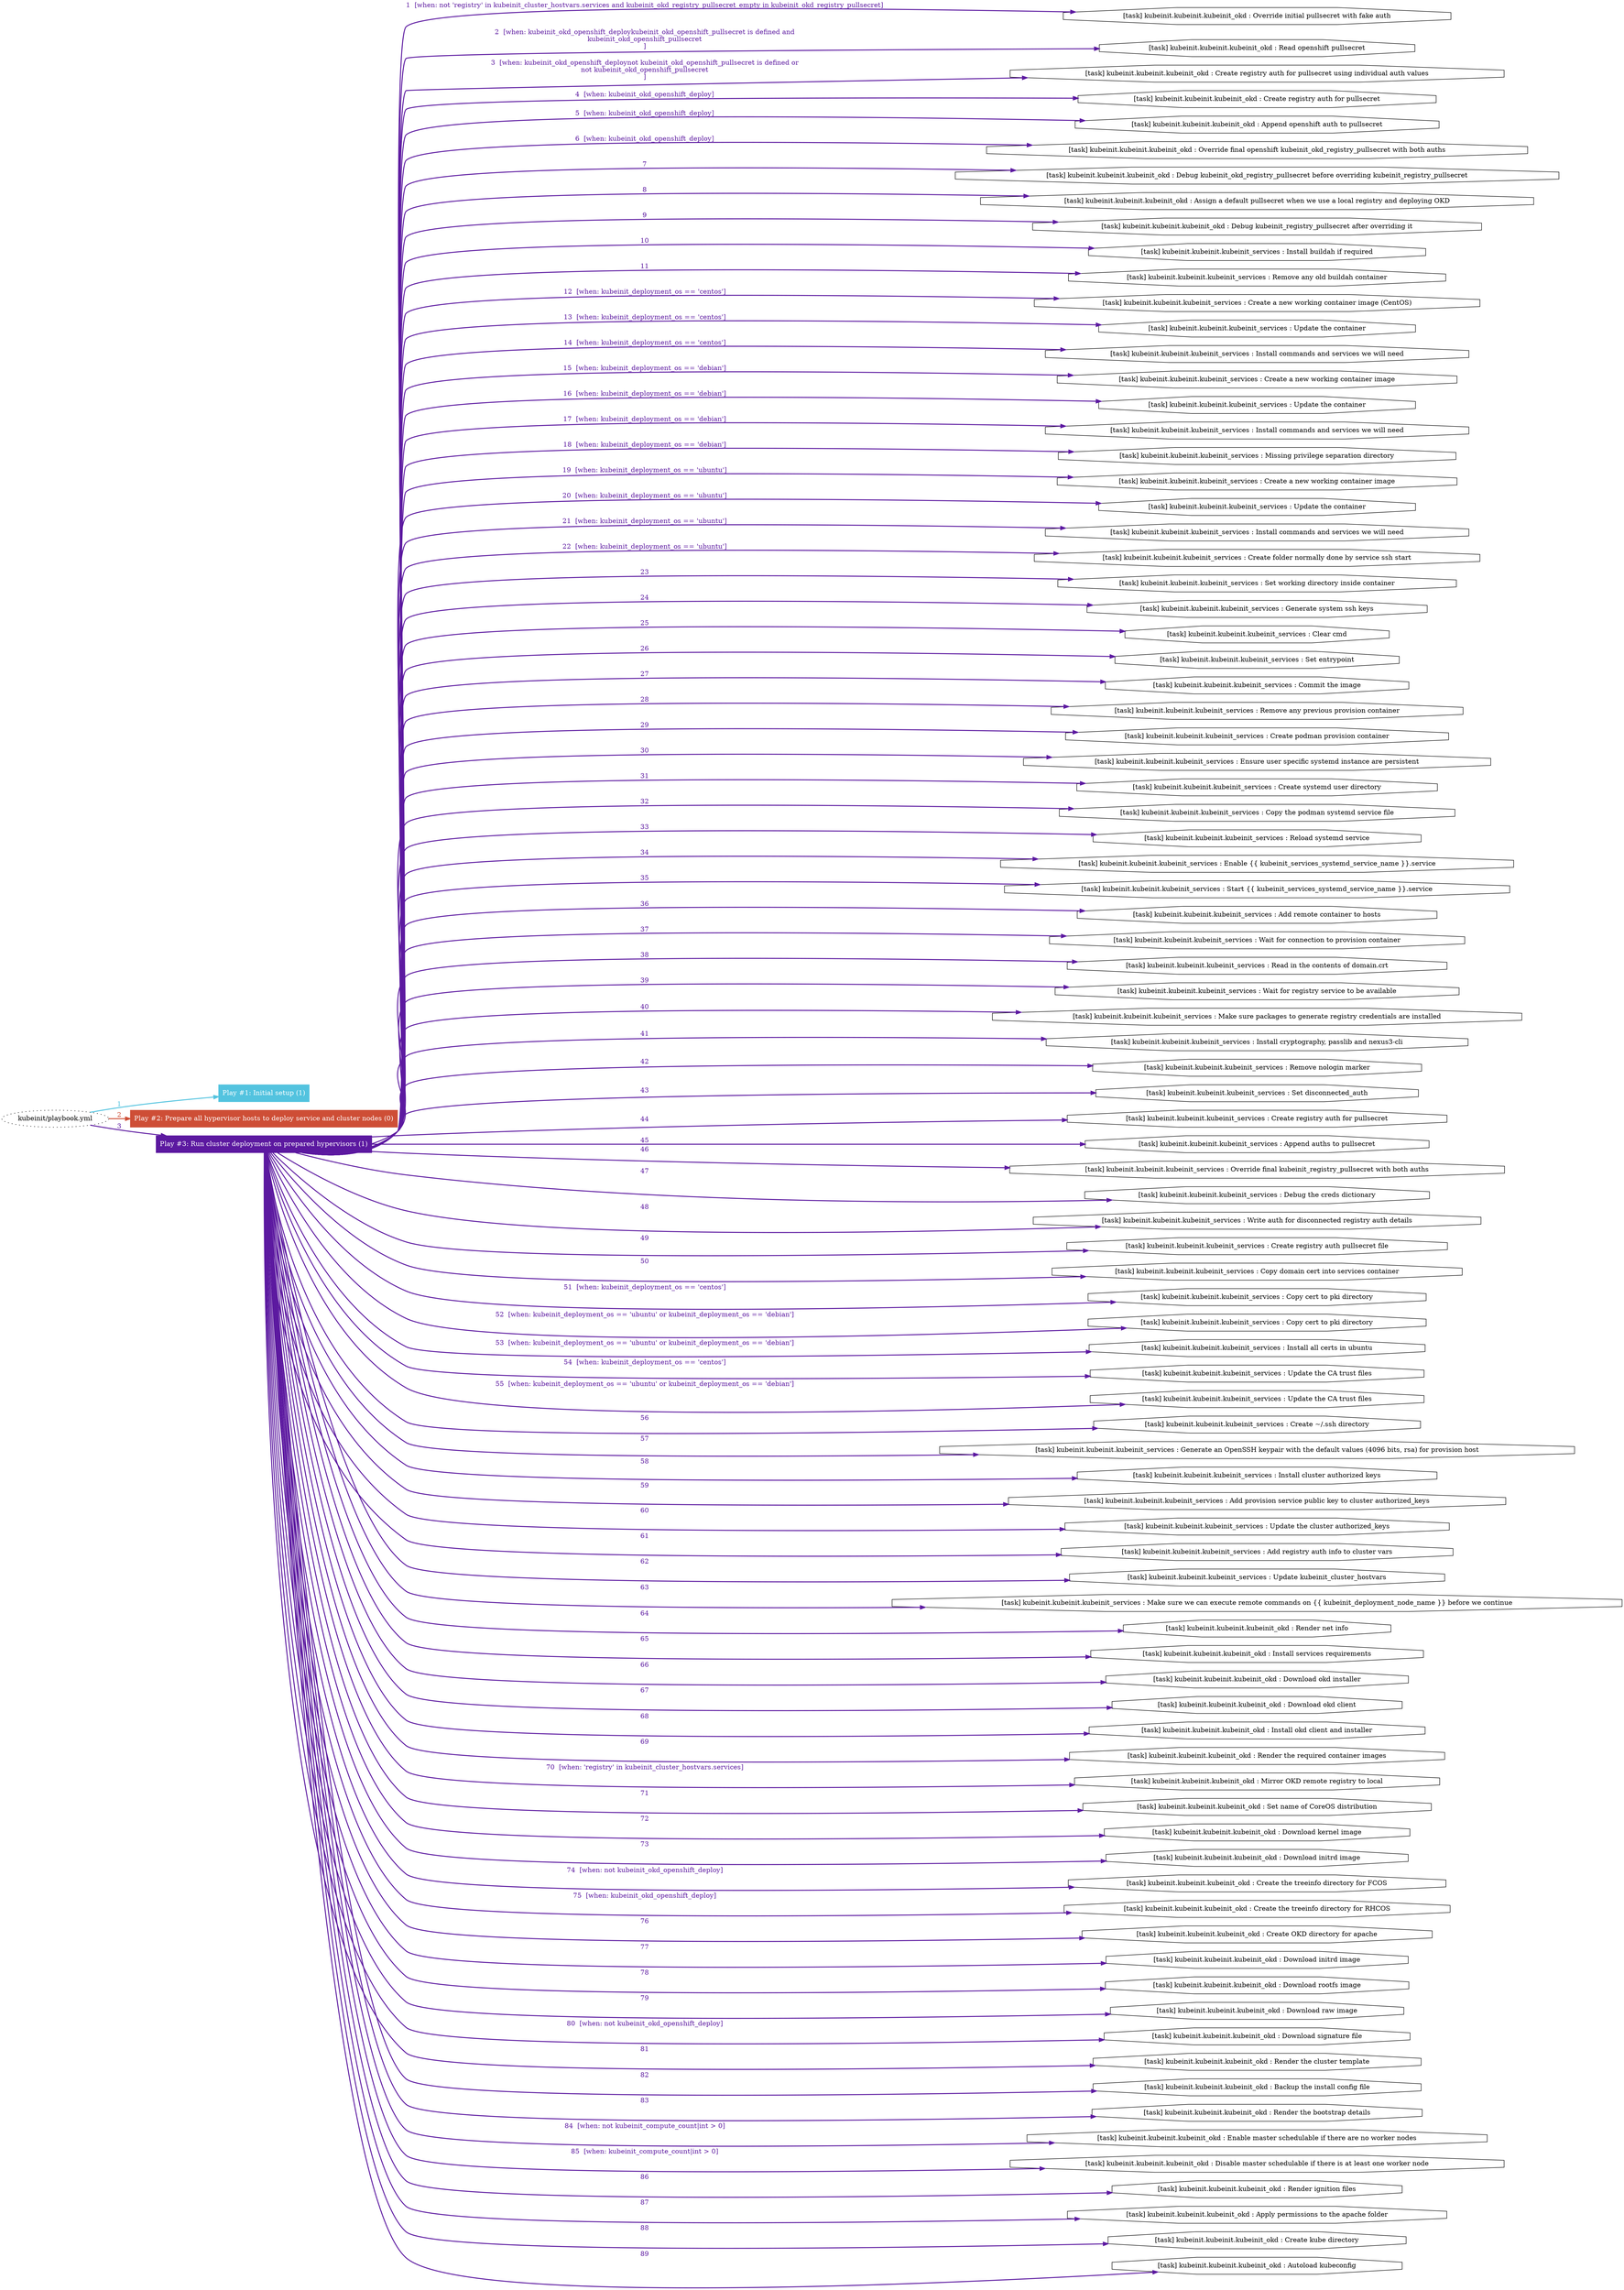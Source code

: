 digraph "kubeinit/playbook.yml "{
	graph [concentrate=true ordering=in rankdir=LR ratio=fill]
	edge [esep=5 sep=10]
	"kubeinit/playbook.yml" [id=root_node style=dotted]
	subgraph "Play #1: Initial setup (1) "{
		"Play #1: Initial setup (1)" [color="#53c3df" fontcolor="#ffffff" id="play_5a7535b5-1a9d-47c9-b19d-5595d709f2ba" shape=box style=filled tooltip=localhost]
		"kubeinit/playbook.yml" -> "Play #1: Initial setup (1)" [label=1 color="#53c3df" fontcolor="#53c3df" id="edge_c75ffa0b-6c91-4f4f-a367-17d9407f1bc3" style=bold]
	}
	subgraph "Play #2: Prepare all hypervisor hosts to deploy service and cluster nodes (0) "{
		"Play #2: Prepare all hypervisor hosts to deploy service and cluster nodes (0)" [color="#ce4e36" fontcolor="#ffffff" id="play_0d3efa99-999a-4be4-a53c-4ac2e728fef5" shape=box style=filled tooltip=""]
		"kubeinit/playbook.yml" -> "Play #2: Prepare all hypervisor hosts to deploy service and cluster nodes (0)" [label=2 color="#ce4e36" fontcolor="#ce4e36" id="edge_785b299f-107a-484d-b385-28b9b444eb93" style=bold]
	}
	subgraph "Play #3: Run cluster deployment on prepared hypervisors (1) "{
		"Play #3: Run cluster deployment on prepared hypervisors (1)" [color="#5c19a0" fontcolor="#ffffff" id="play_c39d0ad4-1005-4128-b4a4-2dbdbcdbc17b" shape=box style=filled tooltip=localhost]
		"kubeinit/playbook.yml" -> "Play #3: Run cluster deployment on prepared hypervisors (1)" [label=3 color="#5c19a0" fontcolor="#5c19a0" id="edge_b9e71f80-1e3a-4699-8bd2-aa1ca11c15f0" style=bold]
		"task_ddfdb5ae-da02-4af5-830d-a1486ccf8bdd" [label="[task] kubeinit.kubeinit.kubeinit_okd : Override initial pullsecret with fake auth" id="task_ddfdb5ae-da02-4af5-830d-a1486ccf8bdd" shape=octagon tooltip="[task] kubeinit.kubeinit.kubeinit_okd : Override initial pullsecret with fake auth"]
		"Play #3: Run cluster deployment on prepared hypervisors (1)" -> "task_ddfdb5ae-da02-4af5-830d-a1486ccf8bdd" [label="1  [when: not 'registry' in kubeinit_cluster_hostvars.services and kubeinit_okd_registry_pullsecret_empty in kubeinit_okd_registry_pullsecret]" color="#5c19a0" fontcolor="#5c19a0" id="edge_8671f12d-27ac-4df1-88ac-fb0adaa4ec5c" style=bold]
		"task_34178d4b-e888-4762-844b-6f85f2381cd5" [label="[task] kubeinit.kubeinit.kubeinit_okd : Read openshift pullsecret" id="task_34178d4b-e888-4762-844b-6f85f2381cd5" shape=octagon tooltip="[task] kubeinit.kubeinit.kubeinit_okd : Read openshift pullsecret"]
		"Play #3: Run cluster deployment on prepared hypervisors (1)" -> "task_34178d4b-e888-4762-844b-6f85f2381cd5" [label="2  [when: kubeinit_okd_openshift_deploykubeinit_okd_openshift_pullsecret is defined and
kubeinit_okd_openshift_pullsecret
]" color="#5c19a0" fontcolor="#5c19a0" id="edge_55cd0ae1-44ef-4cd7-8a9b-cb741cf4f99f" style=bold]
		"task_93ecec52-1457-44e3-912f-3d041c69009e" [label="[task] kubeinit.kubeinit.kubeinit_okd : Create registry auth for pullsecret using individual auth values" id="task_93ecec52-1457-44e3-912f-3d041c69009e" shape=octagon tooltip="[task] kubeinit.kubeinit.kubeinit_okd : Create registry auth for pullsecret using individual auth values"]
		"Play #3: Run cluster deployment on prepared hypervisors (1)" -> "task_93ecec52-1457-44e3-912f-3d041c69009e" [label="3  [when: kubeinit_okd_openshift_deploynot kubeinit_okd_openshift_pullsecret is defined or
not kubeinit_okd_openshift_pullsecret
]" color="#5c19a0" fontcolor="#5c19a0" id="edge_eed4c33b-cc12-46ef-a319-a246216df636" style=bold]
		"task_8dfb9678-6409-414f-98ec-8e6328127ca9" [label="[task] kubeinit.kubeinit.kubeinit_okd : Create registry auth for pullsecret" id="task_8dfb9678-6409-414f-98ec-8e6328127ca9" shape=octagon tooltip="[task] kubeinit.kubeinit.kubeinit_okd : Create registry auth for pullsecret"]
		"Play #3: Run cluster deployment on prepared hypervisors (1)" -> "task_8dfb9678-6409-414f-98ec-8e6328127ca9" [label="4  [when: kubeinit_okd_openshift_deploy]" color="#5c19a0" fontcolor="#5c19a0" id="edge_e90b2e13-4761-4c42-8cfd-147722ff5e2f" style=bold]
		"task_39e3142b-8511-4b49-a704-258ebce8dcfd" [label="[task] kubeinit.kubeinit.kubeinit_okd : Append openshift auth to pullsecret" id="task_39e3142b-8511-4b49-a704-258ebce8dcfd" shape=octagon tooltip="[task] kubeinit.kubeinit.kubeinit_okd : Append openshift auth to pullsecret"]
		"Play #3: Run cluster deployment on prepared hypervisors (1)" -> "task_39e3142b-8511-4b49-a704-258ebce8dcfd" [label="5  [when: kubeinit_okd_openshift_deploy]" color="#5c19a0" fontcolor="#5c19a0" id="edge_0fc042a9-2866-4939-9b1e-21a2f1c33d24" style=bold]
		"task_1649aab6-63e5-4881-982a-62eeb1af4013" [label="[task] kubeinit.kubeinit.kubeinit_okd : Override final openshift kubeinit_okd_registry_pullsecret with both auths" id="task_1649aab6-63e5-4881-982a-62eeb1af4013" shape=octagon tooltip="[task] kubeinit.kubeinit.kubeinit_okd : Override final openshift kubeinit_okd_registry_pullsecret with both auths"]
		"Play #3: Run cluster deployment on prepared hypervisors (1)" -> "task_1649aab6-63e5-4881-982a-62eeb1af4013" [label="6  [when: kubeinit_okd_openshift_deploy]" color="#5c19a0" fontcolor="#5c19a0" id="edge_259b17ae-b4b6-4fc1-83c6-394663899196" style=bold]
		"task_12b63898-65f8-4cce-abd5-ef6c29af7c9a" [label="[task] kubeinit.kubeinit.kubeinit_okd : Debug kubeinit_okd_registry_pullsecret before overriding kubeinit_registry_pullsecret" id="task_12b63898-65f8-4cce-abd5-ef6c29af7c9a" shape=octagon tooltip="[task] kubeinit.kubeinit.kubeinit_okd : Debug kubeinit_okd_registry_pullsecret before overriding kubeinit_registry_pullsecret"]
		"Play #3: Run cluster deployment on prepared hypervisors (1)" -> "task_12b63898-65f8-4cce-abd5-ef6c29af7c9a" [label=7 color="#5c19a0" fontcolor="#5c19a0" id="edge_9e2a0e85-3a91-44a1-a9d3-71431cf99224" style=bold]
		"task_0a25c006-bd12-4827-803c-dbbabcc0d2e0" [label="[task] kubeinit.kubeinit.kubeinit_okd : Assign a default pullsecret when we use a local registry and deploying OKD" id="task_0a25c006-bd12-4827-803c-dbbabcc0d2e0" shape=octagon tooltip="[task] kubeinit.kubeinit.kubeinit_okd : Assign a default pullsecret when we use a local registry and deploying OKD"]
		"Play #3: Run cluster deployment on prepared hypervisors (1)" -> "task_0a25c006-bd12-4827-803c-dbbabcc0d2e0" [label=8 color="#5c19a0" fontcolor="#5c19a0" id="edge_46d4c7e9-698f-486a-b8e7-53a5f5a6d3a1" style=bold]
		"task_76846df2-7389-45c1-a22d-9d7efffb8cf5" [label="[task] kubeinit.kubeinit.kubeinit_okd : Debug kubeinit_registry_pullsecret after overriding it" id="task_76846df2-7389-45c1-a22d-9d7efffb8cf5" shape=octagon tooltip="[task] kubeinit.kubeinit.kubeinit_okd : Debug kubeinit_registry_pullsecret after overriding it"]
		"Play #3: Run cluster deployment on prepared hypervisors (1)" -> "task_76846df2-7389-45c1-a22d-9d7efffb8cf5" [label=9 color="#5c19a0" fontcolor="#5c19a0" id="edge_5db81056-2217-477d-8626-41f492649be8" style=bold]
		"task_1494aa45-241a-4f10-990a-d14525d8840f" [label="[task] kubeinit.kubeinit.kubeinit_services : Install buildah if required" id="task_1494aa45-241a-4f10-990a-d14525d8840f" shape=octagon tooltip="[task] kubeinit.kubeinit.kubeinit_services : Install buildah if required"]
		"Play #3: Run cluster deployment on prepared hypervisors (1)" -> "task_1494aa45-241a-4f10-990a-d14525d8840f" [label=10 color="#5c19a0" fontcolor="#5c19a0" id="edge_85e0725b-5bb3-401b-8dea-9a41af9f2a53" style=bold]
		"task_8558cf80-599d-481a-b809-a66c49aa2c32" [label="[task] kubeinit.kubeinit.kubeinit_services : Remove any old buildah container" id="task_8558cf80-599d-481a-b809-a66c49aa2c32" shape=octagon tooltip="[task] kubeinit.kubeinit.kubeinit_services : Remove any old buildah container"]
		"Play #3: Run cluster deployment on prepared hypervisors (1)" -> "task_8558cf80-599d-481a-b809-a66c49aa2c32" [label=11 color="#5c19a0" fontcolor="#5c19a0" id="edge_dd736c6c-48ce-4578-a03f-9706755fa539" style=bold]
		"task_289ad7df-1397-47b3-b0c6-0daf03380e59" [label="[task] kubeinit.kubeinit.kubeinit_services : Create a new working container image (CentOS)" id="task_289ad7df-1397-47b3-b0c6-0daf03380e59" shape=octagon tooltip="[task] kubeinit.kubeinit.kubeinit_services : Create a new working container image (CentOS)"]
		"Play #3: Run cluster deployment on prepared hypervisors (1)" -> "task_289ad7df-1397-47b3-b0c6-0daf03380e59" [label="12  [when: kubeinit_deployment_os == 'centos']" color="#5c19a0" fontcolor="#5c19a0" id="edge_6dfe230b-a3e1-48f7-84fb-9bc4da14af12" style=bold]
		"task_ff9e5ed7-2b24-4882-a8eb-f1c4dfb7fb25" [label="[task] kubeinit.kubeinit.kubeinit_services : Update the container" id="task_ff9e5ed7-2b24-4882-a8eb-f1c4dfb7fb25" shape=octagon tooltip="[task] kubeinit.kubeinit.kubeinit_services : Update the container"]
		"Play #3: Run cluster deployment on prepared hypervisors (1)" -> "task_ff9e5ed7-2b24-4882-a8eb-f1c4dfb7fb25" [label="13  [when: kubeinit_deployment_os == 'centos']" color="#5c19a0" fontcolor="#5c19a0" id="edge_3915e6fb-971f-4704-93e3-82cf9df2d057" style=bold]
		"task_77910b9e-5269-4dad-ae74-fc85b50924a3" [label="[task] kubeinit.kubeinit.kubeinit_services : Install commands and services we will need" id="task_77910b9e-5269-4dad-ae74-fc85b50924a3" shape=octagon tooltip="[task] kubeinit.kubeinit.kubeinit_services : Install commands and services we will need"]
		"Play #3: Run cluster deployment on prepared hypervisors (1)" -> "task_77910b9e-5269-4dad-ae74-fc85b50924a3" [label="14  [when: kubeinit_deployment_os == 'centos']" color="#5c19a0" fontcolor="#5c19a0" id="edge_e611d718-cf56-43a7-a51c-499ab4aff04d" style=bold]
		"task_f845b4dd-d0cb-4115-8392-edcf4438f414" [label="[task] kubeinit.kubeinit.kubeinit_services : Create a new working container image" id="task_f845b4dd-d0cb-4115-8392-edcf4438f414" shape=octagon tooltip="[task] kubeinit.kubeinit.kubeinit_services : Create a new working container image"]
		"Play #3: Run cluster deployment on prepared hypervisors (1)" -> "task_f845b4dd-d0cb-4115-8392-edcf4438f414" [label="15  [when: kubeinit_deployment_os == 'debian']" color="#5c19a0" fontcolor="#5c19a0" id="edge_b632d595-4256-443f-85ff-8f6ccbfa89be" style=bold]
		"task_2cc3a315-8a70-4264-825a-7b4e7641deba" [label="[task] kubeinit.kubeinit.kubeinit_services : Update the container" id="task_2cc3a315-8a70-4264-825a-7b4e7641deba" shape=octagon tooltip="[task] kubeinit.kubeinit.kubeinit_services : Update the container"]
		"Play #3: Run cluster deployment on prepared hypervisors (1)" -> "task_2cc3a315-8a70-4264-825a-7b4e7641deba" [label="16  [when: kubeinit_deployment_os == 'debian']" color="#5c19a0" fontcolor="#5c19a0" id="edge_76c57ddd-eca2-4aaa-86d3-1bfda0bca6b2" style=bold]
		"task_cb7238d7-a6f2-4e31-b174-1826b83a0082" [label="[task] kubeinit.kubeinit.kubeinit_services : Install commands and services we will need" id="task_cb7238d7-a6f2-4e31-b174-1826b83a0082" shape=octagon tooltip="[task] kubeinit.kubeinit.kubeinit_services : Install commands and services we will need"]
		"Play #3: Run cluster deployment on prepared hypervisors (1)" -> "task_cb7238d7-a6f2-4e31-b174-1826b83a0082" [label="17  [when: kubeinit_deployment_os == 'debian']" color="#5c19a0" fontcolor="#5c19a0" id="edge_aafe1afc-4911-4ff9-a3e9-bd32e794db4a" style=bold]
		"task_d88c6228-333f-432d-a3f0-7ce08f1bf633" [label="[task] kubeinit.kubeinit.kubeinit_services : Missing privilege separation directory" id="task_d88c6228-333f-432d-a3f0-7ce08f1bf633" shape=octagon tooltip="[task] kubeinit.kubeinit.kubeinit_services : Missing privilege separation directory"]
		"Play #3: Run cluster deployment on prepared hypervisors (1)" -> "task_d88c6228-333f-432d-a3f0-7ce08f1bf633" [label="18  [when: kubeinit_deployment_os == 'debian']" color="#5c19a0" fontcolor="#5c19a0" id="edge_61a302a5-5e9f-454e-ac15-f869d901326f" style=bold]
		"task_a959166e-0a72-46c4-a2e3-22f1562af249" [label="[task] kubeinit.kubeinit.kubeinit_services : Create a new working container image" id="task_a959166e-0a72-46c4-a2e3-22f1562af249" shape=octagon tooltip="[task] kubeinit.kubeinit.kubeinit_services : Create a new working container image"]
		"Play #3: Run cluster deployment on prepared hypervisors (1)" -> "task_a959166e-0a72-46c4-a2e3-22f1562af249" [label="19  [when: kubeinit_deployment_os == 'ubuntu']" color="#5c19a0" fontcolor="#5c19a0" id="edge_656b6e25-33d3-493b-80ef-81d5a1a9d6af" style=bold]
		"task_ce793068-4456-469b-ae41-09df65346a67" [label="[task] kubeinit.kubeinit.kubeinit_services : Update the container" id="task_ce793068-4456-469b-ae41-09df65346a67" shape=octagon tooltip="[task] kubeinit.kubeinit.kubeinit_services : Update the container"]
		"Play #3: Run cluster deployment on prepared hypervisors (1)" -> "task_ce793068-4456-469b-ae41-09df65346a67" [label="20  [when: kubeinit_deployment_os == 'ubuntu']" color="#5c19a0" fontcolor="#5c19a0" id="edge_bfafd1ec-3a6c-4e28-bac6-c34b81e1db51" style=bold]
		"task_cb400bab-e260-4a76-ae69-0ea3b9f8755e" [label="[task] kubeinit.kubeinit.kubeinit_services : Install commands and services we will need" id="task_cb400bab-e260-4a76-ae69-0ea3b9f8755e" shape=octagon tooltip="[task] kubeinit.kubeinit.kubeinit_services : Install commands and services we will need"]
		"Play #3: Run cluster deployment on prepared hypervisors (1)" -> "task_cb400bab-e260-4a76-ae69-0ea3b9f8755e" [label="21  [when: kubeinit_deployment_os == 'ubuntu']" color="#5c19a0" fontcolor="#5c19a0" id="edge_5c93371a-ff06-4850-8fa8-7ad9ba094dd0" style=bold]
		"task_10e147b2-4b62-4054-a3d9-29688104dec4" [label="[task] kubeinit.kubeinit.kubeinit_services : Create folder normally done by service ssh start" id="task_10e147b2-4b62-4054-a3d9-29688104dec4" shape=octagon tooltip="[task] kubeinit.kubeinit.kubeinit_services : Create folder normally done by service ssh start"]
		"Play #3: Run cluster deployment on prepared hypervisors (1)" -> "task_10e147b2-4b62-4054-a3d9-29688104dec4" [label="22  [when: kubeinit_deployment_os == 'ubuntu']" color="#5c19a0" fontcolor="#5c19a0" id="edge_5134a166-bdab-47ba-8daf-3ffdbc05df09" style=bold]
		"task_f18b9446-185d-4107-91fb-aa2d1063d575" [label="[task] kubeinit.kubeinit.kubeinit_services : Set working directory inside container" id="task_f18b9446-185d-4107-91fb-aa2d1063d575" shape=octagon tooltip="[task] kubeinit.kubeinit.kubeinit_services : Set working directory inside container"]
		"Play #3: Run cluster deployment on prepared hypervisors (1)" -> "task_f18b9446-185d-4107-91fb-aa2d1063d575" [label=23 color="#5c19a0" fontcolor="#5c19a0" id="edge_0b5548e0-70e6-4f98-b50c-e2e5d33dc004" style=bold]
		"task_19ef5e09-0785-4cd7-94cd-7012e26c1b5e" [label="[task] kubeinit.kubeinit.kubeinit_services : Generate system ssh keys" id="task_19ef5e09-0785-4cd7-94cd-7012e26c1b5e" shape=octagon tooltip="[task] kubeinit.kubeinit.kubeinit_services : Generate system ssh keys"]
		"Play #3: Run cluster deployment on prepared hypervisors (1)" -> "task_19ef5e09-0785-4cd7-94cd-7012e26c1b5e" [label=24 color="#5c19a0" fontcolor="#5c19a0" id="edge_4cfba298-1c10-4b52-a9d5-5421f909a26d" style=bold]
		"task_82344ce9-cee8-47af-9831-9f1b167e89d2" [label="[task] kubeinit.kubeinit.kubeinit_services : Clear cmd" id="task_82344ce9-cee8-47af-9831-9f1b167e89d2" shape=octagon tooltip="[task] kubeinit.kubeinit.kubeinit_services : Clear cmd"]
		"Play #3: Run cluster deployment on prepared hypervisors (1)" -> "task_82344ce9-cee8-47af-9831-9f1b167e89d2" [label=25 color="#5c19a0" fontcolor="#5c19a0" id="edge_e021262f-9f2e-4ab3-8777-ea4f77b9c17e" style=bold]
		"task_a64a23e7-8dd0-418c-91f3-22f7d82e1be0" [label="[task] kubeinit.kubeinit.kubeinit_services : Set entrypoint" id="task_a64a23e7-8dd0-418c-91f3-22f7d82e1be0" shape=octagon tooltip="[task] kubeinit.kubeinit.kubeinit_services : Set entrypoint"]
		"Play #3: Run cluster deployment on prepared hypervisors (1)" -> "task_a64a23e7-8dd0-418c-91f3-22f7d82e1be0" [label=26 color="#5c19a0" fontcolor="#5c19a0" id="edge_4dfd9c59-4780-4703-854c-fad6c4faeb73" style=bold]
		"task_94776e1d-726c-4cbb-b045-6d043efe8bbd" [label="[task] kubeinit.kubeinit.kubeinit_services : Commit the image" id="task_94776e1d-726c-4cbb-b045-6d043efe8bbd" shape=octagon tooltip="[task] kubeinit.kubeinit.kubeinit_services : Commit the image"]
		"Play #3: Run cluster deployment on prepared hypervisors (1)" -> "task_94776e1d-726c-4cbb-b045-6d043efe8bbd" [label=27 color="#5c19a0" fontcolor="#5c19a0" id="edge_806e67c5-3a0d-4870-8307-d64e86c6e345" style=bold]
		"task_79a0e8d4-22ee-4721-a248-b522b326f738" [label="[task] kubeinit.kubeinit.kubeinit_services : Remove any previous provision container" id="task_79a0e8d4-22ee-4721-a248-b522b326f738" shape=octagon tooltip="[task] kubeinit.kubeinit.kubeinit_services : Remove any previous provision container"]
		"Play #3: Run cluster deployment on prepared hypervisors (1)" -> "task_79a0e8d4-22ee-4721-a248-b522b326f738" [label=28 color="#5c19a0" fontcolor="#5c19a0" id="edge_341295eb-d453-4e7c-b4f4-3aebad1b201f" style=bold]
		"task_891ba424-0672-4e3c-a6fc-c7f90c078e0f" [label="[task] kubeinit.kubeinit.kubeinit_services : Create podman provision container" id="task_891ba424-0672-4e3c-a6fc-c7f90c078e0f" shape=octagon tooltip="[task] kubeinit.kubeinit.kubeinit_services : Create podman provision container"]
		"Play #3: Run cluster deployment on prepared hypervisors (1)" -> "task_891ba424-0672-4e3c-a6fc-c7f90c078e0f" [label=29 color="#5c19a0" fontcolor="#5c19a0" id="edge_07f3de3c-e20e-46e0-8ca8-5c588771119b" style=bold]
		"task_1c03134b-dd83-4071-b214-aadcc278aeba" [label="[task] kubeinit.kubeinit.kubeinit_services : Ensure user specific systemd instance are persistent" id="task_1c03134b-dd83-4071-b214-aadcc278aeba" shape=octagon tooltip="[task] kubeinit.kubeinit.kubeinit_services : Ensure user specific systemd instance are persistent"]
		"Play #3: Run cluster deployment on prepared hypervisors (1)" -> "task_1c03134b-dd83-4071-b214-aadcc278aeba" [label=30 color="#5c19a0" fontcolor="#5c19a0" id="edge_9380e956-7a5f-4ef9-a550-7782fba28d33" style=bold]
		"task_8ae4c695-5067-4ff6-8a59-f9a862cf9ab2" [label="[task] kubeinit.kubeinit.kubeinit_services : Create systemd user directory" id="task_8ae4c695-5067-4ff6-8a59-f9a862cf9ab2" shape=octagon tooltip="[task] kubeinit.kubeinit.kubeinit_services : Create systemd user directory"]
		"Play #3: Run cluster deployment on prepared hypervisors (1)" -> "task_8ae4c695-5067-4ff6-8a59-f9a862cf9ab2" [label=31 color="#5c19a0" fontcolor="#5c19a0" id="edge_622eeb22-dfc5-4c98-ba82-24a2e872c2f4" style=bold]
		"task_0d548320-e011-42cc-bcde-978ca49d4003" [label="[task] kubeinit.kubeinit.kubeinit_services : Copy the podman systemd service file" id="task_0d548320-e011-42cc-bcde-978ca49d4003" shape=octagon tooltip="[task] kubeinit.kubeinit.kubeinit_services : Copy the podman systemd service file"]
		"Play #3: Run cluster deployment on prepared hypervisors (1)" -> "task_0d548320-e011-42cc-bcde-978ca49d4003" [label=32 color="#5c19a0" fontcolor="#5c19a0" id="edge_455d0b41-07b6-4811-a88d-2a9816e0ffd5" style=bold]
		"task_98edb5cc-b9a5-4625-8e4b-cdb1a6225df4" [label="[task] kubeinit.kubeinit.kubeinit_services : Reload systemd service" id="task_98edb5cc-b9a5-4625-8e4b-cdb1a6225df4" shape=octagon tooltip="[task] kubeinit.kubeinit.kubeinit_services : Reload systemd service"]
		"Play #3: Run cluster deployment on prepared hypervisors (1)" -> "task_98edb5cc-b9a5-4625-8e4b-cdb1a6225df4" [label=33 color="#5c19a0" fontcolor="#5c19a0" id="edge_d432b6c2-156c-4341-8bf5-3cbdf2368c0c" style=bold]
		"task_08bc040c-8093-43d9-b1f8-6760f5fa4f55" [label="[task] kubeinit.kubeinit.kubeinit_services : Enable {{ kubeinit_services_systemd_service_name }}.service" id="task_08bc040c-8093-43d9-b1f8-6760f5fa4f55" shape=octagon tooltip="[task] kubeinit.kubeinit.kubeinit_services : Enable {{ kubeinit_services_systemd_service_name }}.service"]
		"Play #3: Run cluster deployment on prepared hypervisors (1)" -> "task_08bc040c-8093-43d9-b1f8-6760f5fa4f55" [label=34 color="#5c19a0" fontcolor="#5c19a0" id="edge_b708f830-15c9-40c1-8925-3a9a0de4604c" style=bold]
		"task_e0346dd9-170d-466b-b43e-63442c420a51" [label="[task] kubeinit.kubeinit.kubeinit_services : Start {{ kubeinit_services_systemd_service_name }}.service" id="task_e0346dd9-170d-466b-b43e-63442c420a51" shape=octagon tooltip="[task] kubeinit.kubeinit.kubeinit_services : Start {{ kubeinit_services_systemd_service_name }}.service"]
		"Play #3: Run cluster deployment on prepared hypervisors (1)" -> "task_e0346dd9-170d-466b-b43e-63442c420a51" [label=35 color="#5c19a0" fontcolor="#5c19a0" id="edge_29d5c01e-92b5-4e0e-a835-73a80c8db934" style=bold]
		"task_28083a0a-2db6-4e92-a34b-c55a9f1f9386" [label="[task] kubeinit.kubeinit.kubeinit_services : Add remote container to hosts" id="task_28083a0a-2db6-4e92-a34b-c55a9f1f9386" shape=octagon tooltip="[task] kubeinit.kubeinit.kubeinit_services : Add remote container to hosts"]
		"Play #3: Run cluster deployment on prepared hypervisors (1)" -> "task_28083a0a-2db6-4e92-a34b-c55a9f1f9386" [label=36 color="#5c19a0" fontcolor="#5c19a0" id="edge_dd4611e9-ba58-45db-b1b6-e8c1c65cadaa" style=bold]
		"task_daf64cde-1f95-4267-8bbe-1f5d2ae93f64" [label="[task] kubeinit.kubeinit.kubeinit_services : Wait for connection to provision container" id="task_daf64cde-1f95-4267-8bbe-1f5d2ae93f64" shape=octagon tooltip="[task] kubeinit.kubeinit.kubeinit_services : Wait for connection to provision container"]
		"Play #3: Run cluster deployment on prepared hypervisors (1)" -> "task_daf64cde-1f95-4267-8bbe-1f5d2ae93f64" [label=37 color="#5c19a0" fontcolor="#5c19a0" id="edge_2c5cdb36-f7c7-4c6d-9206-fc66601994f5" style=bold]
		"task_777bb46d-383e-4650-9aab-42e114d69d5a" [label="[task] kubeinit.kubeinit.kubeinit_services : Read in the contents of domain.crt" id="task_777bb46d-383e-4650-9aab-42e114d69d5a" shape=octagon tooltip="[task] kubeinit.kubeinit.kubeinit_services : Read in the contents of domain.crt"]
		"Play #3: Run cluster deployment on prepared hypervisors (1)" -> "task_777bb46d-383e-4650-9aab-42e114d69d5a" [label=38 color="#5c19a0" fontcolor="#5c19a0" id="edge_baa4809b-c3c5-4bfa-8391-e21884705fd1" style=bold]
		"task_fd2c716f-a570-40ac-bc89-e68019a98f2a" [label="[task] kubeinit.kubeinit.kubeinit_services : Wait for registry service to be available" id="task_fd2c716f-a570-40ac-bc89-e68019a98f2a" shape=octagon tooltip="[task] kubeinit.kubeinit.kubeinit_services : Wait for registry service to be available"]
		"Play #3: Run cluster deployment on prepared hypervisors (1)" -> "task_fd2c716f-a570-40ac-bc89-e68019a98f2a" [label=39 color="#5c19a0" fontcolor="#5c19a0" id="edge_dfc8dbe7-a239-4d45-ac2a-c419af4c4095" style=bold]
		"task_cd6bca72-65b5-447f-83c7-5335c364524e" [label="[task] kubeinit.kubeinit.kubeinit_services : Make sure packages to generate registry credentials are installed" id="task_cd6bca72-65b5-447f-83c7-5335c364524e" shape=octagon tooltip="[task] kubeinit.kubeinit.kubeinit_services : Make sure packages to generate registry credentials are installed"]
		"Play #3: Run cluster deployment on prepared hypervisors (1)" -> "task_cd6bca72-65b5-447f-83c7-5335c364524e" [label=40 color="#5c19a0" fontcolor="#5c19a0" id="edge_60b1362d-6d76-41e8-bd64-8b2530e61814" style=bold]
		"task_86763086-a411-4929-bd65-0242b7abe272" [label="[task] kubeinit.kubeinit.kubeinit_services : Install cryptography, passlib and nexus3-cli" id="task_86763086-a411-4929-bd65-0242b7abe272" shape=octagon tooltip="[task] kubeinit.kubeinit.kubeinit_services : Install cryptography, passlib and nexus3-cli"]
		"Play #3: Run cluster deployment on prepared hypervisors (1)" -> "task_86763086-a411-4929-bd65-0242b7abe272" [label=41 color="#5c19a0" fontcolor="#5c19a0" id="edge_381e8879-6867-4d3f-9a9a-4a3958417bfe" style=bold]
		"task_b4458d64-2981-480a-92bb-97d8dbbdef2c" [label="[task] kubeinit.kubeinit.kubeinit_services : Remove nologin marker" id="task_b4458d64-2981-480a-92bb-97d8dbbdef2c" shape=octagon tooltip="[task] kubeinit.kubeinit.kubeinit_services : Remove nologin marker"]
		"Play #3: Run cluster deployment on prepared hypervisors (1)" -> "task_b4458d64-2981-480a-92bb-97d8dbbdef2c" [label=42 color="#5c19a0" fontcolor="#5c19a0" id="edge_941f180f-e25d-4f2b-a5f6-5e3aadd30239" style=bold]
		"task_b153e03f-7ffe-4f67-926e-bb871ead8e0a" [label="[task] kubeinit.kubeinit.kubeinit_services : Set disconnected_auth" id="task_b153e03f-7ffe-4f67-926e-bb871ead8e0a" shape=octagon tooltip="[task] kubeinit.kubeinit.kubeinit_services : Set disconnected_auth"]
		"Play #3: Run cluster deployment on prepared hypervisors (1)" -> "task_b153e03f-7ffe-4f67-926e-bb871ead8e0a" [label=43 color="#5c19a0" fontcolor="#5c19a0" id="edge_d4c06a23-1c3f-44b2-9020-9a1893497d66" style=bold]
		"task_481d0046-22b6-4015-91ce-314c867aacb8" [label="[task] kubeinit.kubeinit.kubeinit_services : Create registry auth for pullsecret" id="task_481d0046-22b6-4015-91ce-314c867aacb8" shape=octagon tooltip="[task] kubeinit.kubeinit.kubeinit_services : Create registry auth for pullsecret"]
		"Play #3: Run cluster deployment on prepared hypervisors (1)" -> "task_481d0046-22b6-4015-91ce-314c867aacb8" [label=44 color="#5c19a0" fontcolor="#5c19a0" id="edge_79a4899d-9b0b-46ec-a2d1-f5effae9424d" style=bold]
		"task_f41b57b9-06e9-4751-ad8d-10dd78d7b8e5" [label="[task] kubeinit.kubeinit.kubeinit_services : Append auths to pullsecret" id="task_f41b57b9-06e9-4751-ad8d-10dd78d7b8e5" shape=octagon tooltip="[task] kubeinit.kubeinit.kubeinit_services : Append auths to pullsecret"]
		"Play #3: Run cluster deployment on prepared hypervisors (1)" -> "task_f41b57b9-06e9-4751-ad8d-10dd78d7b8e5" [label=45 color="#5c19a0" fontcolor="#5c19a0" id="edge_47c261ea-3e44-4475-81a1-16f8bc8a576b" style=bold]
		"task_85f65ce3-9fea-46c8-a40b-119d56139622" [label="[task] kubeinit.kubeinit.kubeinit_services : Override final kubeinit_registry_pullsecret with both auths" id="task_85f65ce3-9fea-46c8-a40b-119d56139622" shape=octagon tooltip="[task] kubeinit.kubeinit.kubeinit_services : Override final kubeinit_registry_pullsecret with both auths"]
		"Play #3: Run cluster deployment on prepared hypervisors (1)" -> "task_85f65ce3-9fea-46c8-a40b-119d56139622" [label=46 color="#5c19a0" fontcolor="#5c19a0" id="edge_6f6dcce5-3c73-4ae4-a447-1fd7d6fff1fd" style=bold]
		"task_efd1e269-1540-4241-aacf-474ab469883a" [label="[task] kubeinit.kubeinit.kubeinit_services : Debug the creds dictionary" id="task_efd1e269-1540-4241-aacf-474ab469883a" shape=octagon tooltip="[task] kubeinit.kubeinit.kubeinit_services : Debug the creds dictionary"]
		"Play #3: Run cluster deployment on prepared hypervisors (1)" -> "task_efd1e269-1540-4241-aacf-474ab469883a" [label=47 color="#5c19a0" fontcolor="#5c19a0" id="edge_0ae71b7e-3eae-4f0b-8371-755d15666ec4" style=bold]
		"task_50160e3d-dfc7-45ad-b434-9022c3b6e145" [label="[task] kubeinit.kubeinit.kubeinit_services : Write auth for disconnected registry auth details" id="task_50160e3d-dfc7-45ad-b434-9022c3b6e145" shape=octagon tooltip="[task] kubeinit.kubeinit.kubeinit_services : Write auth for disconnected registry auth details"]
		"Play #3: Run cluster deployment on prepared hypervisors (1)" -> "task_50160e3d-dfc7-45ad-b434-9022c3b6e145" [label=48 color="#5c19a0" fontcolor="#5c19a0" id="edge_44571cf7-181f-4b89-85e1-ddb2cbac8737" style=bold]
		"task_1dd21a0f-3ef8-4ff8-8d33-7df990028f6e" [label="[task] kubeinit.kubeinit.kubeinit_services : Create registry auth pullsecret file" id="task_1dd21a0f-3ef8-4ff8-8d33-7df990028f6e" shape=octagon tooltip="[task] kubeinit.kubeinit.kubeinit_services : Create registry auth pullsecret file"]
		"Play #3: Run cluster deployment on prepared hypervisors (1)" -> "task_1dd21a0f-3ef8-4ff8-8d33-7df990028f6e" [label=49 color="#5c19a0" fontcolor="#5c19a0" id="edge_a02e5c28-736e-4113-a7db-0d9b067f7e30" style=bold]
		"task_3897b4b2-37ad-438c-ab62-a251e074818f" [label="[task] kubeinit.kubeinit.kubeinit_services : Copy domain cert into services container" id="task_3897b4b2-37ad-438c-ab62-a251e074818f" shape=octagon tooltip="[task] kubeinit.kubeinit.kubeinit_services : Copy domain cert into services container"]
		"Play #3: Run cluster deployment on prepared hypervisors (1)" -> "task_3897b4b2-37ad-438c-ab62-a251e074818f" [label=50 color="#5c19a0" fontcolor="#5c19a0" id="edge_0b642fa9-74dd-407d-9e2c-2110b3c220b9" style=bold]
		"task_66723524-e819-43fe-b514-85c47ec051f8" [label="[task] kubeinit.kubeinit.kubeinit_services : Copy cert to pki directory" id="task_66723524-e819-43fe-b514-85c47ec051f8" shape=octagon tooltip="[task] kubeinit.kubeinit.kubeinit_services : Copy cert to pki directory"]
		"Play #3: Run cluster deployment on prepared hypervisors (1)" -> "task_66723524-e819-43fe-b514-85c47ec051f8" [label="51  [when: kubeinit_deployment_os == 'centos']" color="#5c19a0" fontcolor="#5c19a0" id="edge_540b411c-8dee-44bc-9197-8f6ddb851379" style=bold]
		"task_866f65d3-43fc-4ad1-9c76-58769b95091a" [label="[task] kubeinit.kubeinit.kubeinit_services : Copy cert to pki directory" id="task_866f65d3-43fc-4ad1-9c76-58769b95091a" shape=octagon tooltip="[task] kubeinit.kubeinit.kubeinit_services : Copy cert to pki directory"]
		"Play #3: Run cluster deployment on prepared hypervisors (1)" -> "task_866f65d3-43fc-4ad1-9c76-58769b95091a" [label="52  [when: kubeinit_deployment_os == 'ubuntu' or kubeinit_deployment_os == 'debian']" color="#5c19a0" fontcolor="#5c19a0" id="edge_d754682b-e922-4b76-8413-4ae7a9b517c7" style=bold]
		"task_5a4b0229-82cb-4c48-ae13-dd0615407287" [label="[task] kubeinit.kubeinit.kubeinit_services : Install all certs in ubuntu" id="task_5a4b0229-82cb-4c48-ae13-dd0615407287" shape=octagon tooltip="[task] kubeinit.kubeinit.kubeinit_services : Install all certs in ubuntu"]
		"Play #3: Run cluster deployment on prepared hypervisors (1)" -> "task_5a4b0229-82cb-4c48-ae13-dd0615407287" [label="53  [when: kubeinit_deployment_os == 'ubuntu' or kubeinit_deployment_os == 'debian']" color="#5c19a0" fontcolor="#5c19a0" id="edge_ac3eb445-2398-41e5-be32-46cebc97eff2" style=bold]
		"task_26679e65-edce-4420-b87c-b8ae2549ae09" [label="[task] kubeinit.kubeinit.kubeinit_services : Update the CA trust files" id="task_26679e65-edce-4420-b87c-b8ae2549ae09" shape=octagon tooltip="[task] kubeinit.kubeinit.kubeinit_services : Update the CA trust files"]
		"Play #3: Run cluster deployment on prepared hypervisors (1)" -> "task_26679e65-edce-4420-b87c-b8ae2549ae09" [label="54  [when: kubeinit_deployment_os == 'centos']" color="#5c19a0" fontcolor="#5c19a0" id="edge_86b901d7-6c2f-49cb-be3c-b904a7c3ffe3" style=bold]
		"task_b0fa2204-e83e-426d-a3b4-1706c23a9ccc" [label="[task] kubeinit.kubeinit.kubeinit_services : Update the CA trust files" id="task_b0fa2204-e83e-426d-a3b4-1706c23a9ccc" shape=octagon tooltip="[task] kubeinit.kubeinit.kubeinit_services : Update the CA trust files"]
		"Play #3: Run cluster deployment on prepared hypervisors (1)" -> "task_b0fa2204-e83e-426d-a3b4-1706c23a9ccc" [label="55  [when: kubeinit_deployment_os == 'ubuntu' or kubeinit_deployment_os == 'debian']" color="#5c19a0" fontcolor="#5c19a0" id="edge_737ab911-1543-4227-9471-f103f718aa22" style=bold]
		"task_370e2de3-e42b-449d-9a3b-6ca19a4c6ca0" [label="[task] kubeinit.kubeinit.kubeinit_services : Create ~/.ssh directory" id="task_370e2de3-e42b-449d-9a3b-6ca19a4c6ca0" shape=octagon tooltip="[task] kubeinit.kubeinit.kubeinit_services : Create ~/.ssh directory"]
		"Play #3: Run cluster deployment on prepared hypervisors (1)" -> "task_370e2de3-e42b-449d-9a3b-6ca19a4c6ca0" [label=56 color="#5c19a0" fontcolor="#5c19a0" id="edge_edbc9b79-9e2d-43e3-a923-0908d7c9f48a" style=bold]
		"task_4ce99a3f-0403-4e27-99a0-f8f230d3eeb8" [label="[task] kubeinit.kubeinit.kubeinit_services : Generate an OpenSSH keypair with the default values (4096 bits, rsa) for provision host" id="task_4ce99a3f-0403-4e27-99a0-f8f230d3eeb8" shape=octagon tooltip="[task] kubeinit.kubeinit.kubeinit_services : Generate an OpenSSH keypair with the default values (4096 bits, rsa) for provision host"]
		"Play #3: Run cluster deployment on prepared hypervisors (1)" -> "task_4ce99a3f-0403-4e27-99a0-f8f230d3eeb8" [label=57 color="#5c19a0" fontcolor="#5c19a0" id="edge_456e0ccc-bffd-41f2-960b-f81d2a1555bf" style=bold]
		"task_4ed8e76e-bc66-453f-b507-0015a8aec9cd" [label="[task] kubeinit.kubeinit.kubeinit_services : Install cluster authorized keys" id="task_4ed8e76e-bc66-453f-b507-0015a8aec9cd" shape=octagon tooltip="[task] kubeinit.kubeinit.kubeinit_services : Install cluster authorized keys"]
		"Play #3: Run cluster deployment on prepared hypervisors (1)" -> "task_4ed8e76e-bc66-453f-b507-0015a8aec9cd" [label=58 color="#5c19a0" fontcolor="#5c19a0" id="edge_b86a3535-8a7f-47a8-ad2f-9e935db00749" style=bold]
		"task_84ed088f-93a0-456c-94d8-4d517fd6a777" [label="[task] kubeinit.kubeinit.kubeinit_services : Add provision service public key to cluster authorized_keys" id="task_84ed088f-93a0-456c-94d8-4d517fd6a777" shape=octagon tooltip="[task] kubeinit.kubeinit.kubeinit_services : Add provision service public key to cluster authorized_keys"]
		"Play #3: Run cluster deployment on prepared hypervisors (1)" -> "task_84ed088f-93a0-456c-94d8-4d517fd6a777" [label=59 color="#5c19a0" fontcolor="#5c19a0" id="edge_2ff6c238-1ea4-4f86-9dfe-e624403c9e22" style=bold]
		"task_531eb9a5-0e5c-466b-aef6-4e9763e68b1a" [label="[task] kubeinit.kubeinit.kubeinit_services : Update the cluster authorized_keys" id="task_531eb9a5-0e5c-466b-aef6-4e9763e68b1a" shape=octagon tooltip="[task] kubeinit.kubeinit.kubeinit_services : Update the cluster authorized_keys"]
		"Play #3: Run cluster deployment on prepared hypervisors (1)" -> "task_531eb9a5-0e5c-466b-aef6-4e9763e68b1a" [label=60 color="#5c19a0" fontcolor="#5c19a0" id="edge_1d546b42-ebec-4096-a569-024d5fc16c82" style=bold]
		"task_e67543a1-b7eb-4fd1-8ffb-38b8454d0af6" [label="[task] kubeinit.kubeinit.kubeinit_services : Add registry auth info to cluster vars" id="task_e67543a1-b7eb-4fd1-8ffb-38b8454d0af6" shape=octagon tooltip="[task] kubeinit.kubeinit.kubeinit_services : Add registry auth info to cluster vars"]
		"Play #3: Run cluster deployment on prepared hypervisors (1)" -> "task_e67543a1-b7eb-4fd1-8ffb-38b8454d0af6" [label=61 color="#5c19a0" fontcolor="#5c19a0" id="edge_b04f10ee-dbbf-457f-9039-85ccc803d0e4" style=bold]
		"task_8c25e70f-0a9c-458e-acc9-1b9ad4acac4c" [label="[task] kubeinit.kubeinit.kubeinit_services : Update kubeinit_cluster_hostvars" id="task_8c25e70f-0a9c-458e-acc9-1b9ad4acac4c" shape=octagon tooltip="[task] kubeinit.kubeinit.kubeinit_services : Update kubeinit_cluster_hostvars"]
		"Play #3: Run cluster deployment on prepared hypervisors (1)" -> "task_8c25e70f-0a9c-458e-acc9-1b9ad4acac4c" [label=62 color="#5c19a0" fontcolor="#5c19a0" id="edge_5dc354f9-d16c-4c1f-9643-8500435ee229" style=bold]
		"task_01dd8125-438b-437b-b3e8-a370356ba129" [label="[task] kubeinit.kubeinit.kubeinit_services : Make sure we can execute remote commands on {{ kubeinit_deployment_node_name }} before we continue" id="task_01dd8125-438b-437b-b3e8-a370356ba129" shape=octagon tooltip="[task] kubeinit.kubeinit.kubeinit_services : Make sure we can execute remote commands on {{ kubeinit_deployment_node_name }} before we continue"]
		"Play #3: Run cluster deployment on prepared hypervisors (1)" -> "task_01dd8125-438b-437b-b3e8-a370356ba129" [label=63 color="#5c19a0" fontcolor="#5c19a0" id="edge_b52c9e39-cc59-4916-b083-170997814f23" style=bold]
		"task_ab536226-ccd8-4559-8fe2-a428bdce5f76" [label="[task] kubeinit.kubeinit.kubeinit_okd : Render net info" id="task_ab536226-ccd8-4559-8fe2-a428bdce5f76" shape=octagon tooltip="[task] kubeinit.kubeinit.kubeinit_okd : Render net info"]
		"Play #3: Run cluster deployment on prepared hypervisors (1)" -> "task_ab536226-ccd8-4559-8fe2-a428bdce5f76" [label=64 color="#5c19a0" fontcolor="#5c19a0" id="edge_16743aa3-0b83-4c98-b39a-ca4a8681f8f1" style=bold]
		"task_374fa219-c90e-4c4f-9d61-09e005db0abf" [label="[task] kubeinit.kubeinit.kubeinit_okd : Install services requirements" id="task_374fa219-c90e-4c4f-9d61-09e005db0abf" shape=octagon tooltip="[task] kubeinit.kubeinit.kubeinit_okd : Install services requirements"]
		"Play #3: Run cluster deployment on prepared hypervisors (1)" -> "task_374fa219-c90e-4c4f-9d61-09e005db0abf" [label=65 color="#5c19a0" fontcolor="#5c19a0" id="edge_087695c3-37b1-4a8e-b8f8-3b5d5a6d1123" style=bold]
		"task_98de39d9-2a60-46f6-8396-9e59fbf4f159" [label="[task] kubeinit.kubeinit.kubeinit_okd : Download okd installer" id="task_98de39d9-2a60-46f6-8396-9e59fbf4f159" shape=octagon tooltip="[task] kubeinit.kubeinit.kubeinit_okd : Download okd installer"]
		"Play #3: Run cluster deployment on prepared hypervisors (1)" -> "task_98de39d9-2a60-46f6-8396-9e59fbf4f159" [label=66 color="#5c19a0" fontcolor="#5c19a0" id="edge_4a8cc817-3d92-4ea5-9c3e-025a29173c54" style=bold]
		"task_e41ed59a-b00f-4951-b233-e1d034db272c" [label="[task] kubeinit.kubeinit.kubeinit_okd : Download okd client" id="task_e41ed59a-b00f-4951-b233-e1d034db272c" shape=octagon tooltip="[task] kubeinit.kubeinit.kubeinit_okd : Download okd client"]
		"Play #3: Run cluster deployment on prepared hypervisors (1)" -> "task_e41ed59a-b00f-4951-b233-e1d034db272c" [label=67 color="#5c19a0" fontcolor="#5c19a0" id="edge_0b457936-e982-45e1-8444-1549b93c8b75" style=bold]
		"task_e5e4fd26-b5b1-4044-a5da-9046562f6d02" [label="[task] kubeinit.kubeinit.kubeinit_okd : Install okd client and installer" id="task_e5e4fd26-b5b1-4044-a5da-9046562f6d02" shape=octagon tooltip="[task] kubeinit.kubeinit.kubeinit_okd : Install okd client and installer"]
		"Play #3: Run cluster deployment on prepared hypervisors (1)" -> "task_e5e4fd26-b5b1-4044-a5da-9046562f6d02" [label=68 color="#5c19a0" fontcolor="#5c19a0" id="edge_2c128237-7163-47da-bedf-1d974d7b9bd6" style=bold]
		"task_fb1a5525-fac7-4c64-993a-f0bc4892cb0e" [label="[task] kubeinit.kubeinit.kubeinit_okd : Render the required container images" id="task_fb1a5525-fac7-4c64-993a-f0bc4892cb0e" shape=octagon tooltip="[task] kubeinit.kubeinit.kubeinit_okd : Render the required container images"]
		"Play #3: Run cluster deployment on prepared hypervisors (1)" -> "task_fb1a5525-fac7-4c64-993a-f0bc4892cb0e" [label=69 color="#5c19a0" fontcolor="#5c19a0" id="edge_7313f6a5-9d22-442a-b509-9fef4df800f9" style=bold]
		"task_e9634e66-c212-4429-abea-b9e8dee4e78d" [label="[task] kubeinit.kubeinit.kubeinit_okd : Mirror OKD remote registry to local" id="task_e9634e66-c212-4429-abea-b9e8dee4e78d" shape=octagon tooltip="[task] kubeinit.kubeinit.kubeinit_okd : Mirror OKD remote registry to local"]
		"Play #3: Run cluster deployment on prepared hypervisors (1)" -> "task_e9634e66-c212-4429-abea-b9e8dee4e78d" [label="70  [when: 'registry' in kubeinit_cluster_hostvars.services]" color="#5c19a0" fontcolor="#5c19a0" id="edge_858129b1-4079-474e-9d6e-e4c8c01e5f4d" style=bold]
		"task_22029afd-5e62-4d7a-98c9-9d7a819c2d94" [label="[task] kubeinit.kubeinit.kubeinit_okd : Set name of CoreOS distribution" id="task_22029afd-5e62-4d7a-98c9-9d7a819c2d94" shape=octagon tooltip="[task] kubeinit.kubeinit.kubeinit_okd : Set name of CoreOS distribution"]
		"Play #3: Run cluster deployment on prepared hypervisors (1)" -> "task_22029afd-5e62-4d7a-98c9-9d7a819c2d94" [label=71 color="#5c19a0" fontcolor="#5c19a0" id="edge_541ffba6-e2ca-4e1b-b49d-0e5a008a2823" style=bold]
		"task_387029e3-45f6-4907-8887-da527d9bb9ce" [label="[task] kubeinit.kubeinit.kubeinit_okd : Download kernel image" id="task_387029e3-45f6-4907-8887-da527d9bb9ce" shape=octagon tooltip="[task] kubeinit.kubeinit.kubeinit_okd : Download kernel image"]
		"Play #3: Run cluster deployment on prepared hypervisors (1)" -> "task_387029e3-45f6-4907-8887-da527d9bb9ce" [label=72 color="#5c19a0" fontcolor="#5c19a0" id="edge_e03751b8-36a9-4a1e-a8fe-1ebcbcd32d67" style=bold]
		"task_c3e05ef1-70c3-4fd5-a961-8710de1403f8" [label="[task] kubeinit.kubeinit.kubeinit_okd : Download initrd image" id="task_c3e05ef1-70c3-4fd5-a961-8710de1403f8" shape=octagon tooltip="[task] kubeinit.kubeinit.kubeinit_okd : Download initrd image"]
		"Play #3: Run cluster deployment on prepared hypervisors (1)" -> "task_c3e05ef1-70c3-4fd5-a961-8710de1403f8" [label=73 color="#5c19a0" fontcolor="#5c19a0" id="edge_96a6e819-c6df-43d0-beef-7616533862f2" style=bold]
		"task_4e854cb5-c85d-4907-882a-19053fd850f5" [label="[task] kubeinit.kubeinit.kubeinit_okd : Create the treeinfo directory for FCOS" id="task_4e854cb5-c85d-4907-882a-19053fd850f5" shape=octagon tooltip="[task] kubeinit.kubeinit.kubeinit_okd : Create the treeinfo directory for FCOS"]
		"Play #3: Run cluster deployment on prepared hypervisors (1)" -> "task_4e854cb5-c85d-4907-882a-19053fd850f5" [label="74  [when: not kubeinit_okd_openshift_deploy]" color="#5c19a0" fontcolor="#5c19a0" id="edge_ea391e18-f864-4e11-bfaa-d02fdfb58677" style=bold]
		"task_c0f4bb99-b233-41c6-8e6f-974bda6761ec" [label="[task] kubeinit.kubeinit.kubeinit_okd : Create the treeinfo directory for RHCOS" id="task_c0f4bb99-b233-41c6-8e6f-974bda6761ec" shape=octagon tooltip="[task] kubeinit.kubeinit.kubeinit_okd : Create the treeinfo directory for RHCOS"]
		"Play #3: Run cluster deployment on prepared hypervisors (1)" -> "task_c0f4bb99-b233-41c6-8e6f-974bda6761ec" [label="75  [when: kubeinit_okd_openshift_deploy]" color="#5c19a0" fontcolor="#5c19a0" id="edge_b5727918-777f-46b2-96a2-e79d64549814" style=bold]
		"task_e6ef7991-6563-4de3-9702-6b82d7f19526" [label="[task] kubeinit.kubeinit.kubeinit_okd : Create OKD directory for apache" id="task_e6ef7991-6563-4de3-9702-6b82d7f19526" shape=octagon tooltip="[task] kubeinit.kubeinit.kubeinit_okd : Create OKD directory for apache"]
		"Play #3: Run cluster deployment on prepared hypervisors (1)" -> "task_e6ef7991-6563-4de3-9702-6b82d7f19526" [label=76 color="#5c19a0" fontcolor="#5c19a0" id="edge_6a813e77-0503-42c8-8e9d-53b94cd6f309" style=bold]
		"task_311386be-4647-4e9c-95ef-cf5ffc5e8494" [label="[task] kubeinit.kubeinit.kubeinit_okd : Download initrd image" id="task_311386be-4647-4e9c-95ef-cf5ffc5e8494" shape=octagon tooltip="[task] kubeinit.kubeinit.kubeinit_okd : Download initrd image"]
		"Play #3: Run cluster deployment on prepared hypervisors (1)" -> "task_311386be-4647-4e9c-95ef-cf5ffc5e8494" [label=77 color="#5c19a0" fontcolor="#5c19a0" id="edge_8c852290-32e9-429b-88cf-baf075a6c1a9" style=bold]
		"task_d1483943-ee4f-4037-a02c-4ae6cffcace4" [label="[task] kubeinit.kubeinit.kubeinit_okd : Download rootfs image" id="task_d1483943-ee4f-4037-a02c-4ae6cffcace4" shape=octagon tooltip="[task] kubeinit.kubeinit.kubeinit_okd : Download rootfs image"]
		"Play #3: Run cluster deployment on prepared hypervisors (1)" -> "task_d1483943-ee4f-4037-a02c-4ae6cffcace4" [label=78 color="#5c19a0" fontcolor="#5c19a0" id="edge_397c2f6d-095f-4129-a5f1-9c3693835fa7" style=bold]
		"task_46d59fb5-1a09-4503-868b-18e2177295a1" [label="[task] kubeinit.kubeinit.kubeinit_okd : Download raw image" id="task_46d59fb5-1a09-4503-868b-18e2177295a1" shape=octagon tooltip="[task] kubeinit.kubeinit.kubeinit_okd : Download raw image"]
		"Play #3: Run cluster deployment on prepared hypervisors (1)" -> "task_46d59fb5-1a09-4503-868b-18e2177295a1" [label=79 color="#5c19a0" fontcolor="#5c19a0" id="edge_2fc5f4a1-b3bd-41a1-b15f-d2bf94bf3720" style=bold]
		"task_289fa6c7-3e91-4e56-bc84-d85bd03807ee" [label="[task] kubeinit.kubeinit.kubeinit_okd : Download signature file" id="task_289fa6c7-3e91-4e56-bc84-d85bd03807ee" shape=octagon tooltip="[task] kubeinit.kubeinit.kubeinit_okd : Download signature file"]
		"Play #3: Run cluster deployment on prepared hypervisors (1)" -> "task_289fa6c7-3e91-4e56-bc84-d85bd03807ee" [label="80  [when: not kubeinit_okd_openshift_deploy]" color="#5c19a0" fontcolor="#5c19a0" id="edge_f53d513e-b586-4b50-8929-6c0d9093bf58" style=bold]
		"task_bdb7ca99-d3d4-46b7-b65b-806dcb1ff2e6" [label="[task] kubeinit.kubeinit.kubeinit_okd : Render the cluster template" id="task_bdb7ca99-d3d4-46b7-b65b-806dcb1ff2e6" shape=octagon tooltip="[task] kubeinit.kubeinit.kubeinit_okd : Render the cluster template"]
		"Play #3: Run cluster deployment on prepared hypervisors (1)" -> "task_bdb7ca99-d3d4-46b7-b65b-806dcb1ff2e6" [label=81 color="#5c19a0" fontcolor="#5c19a0" id="edge_4ed82a22-3bb4-4c22-ae5f-ec78ca978bfb" style=bold]
		"task_1d9eca08-4dd9-489b-a7a4-064e2d7d9a2f" [label="[task] kubeinit.kubeinit.kubeinit_okd : Backup the install config file" id="task_1d9eca08-4dd9-489b-a7a4-064e2d7d9a2f" shape=octagon tooltip="[task] kubeinit.kubeinit.kubeinit_okd : Backup the install config file"]
		"Play #3: Run cluster deployment on prepared hypervisors (1)" -> "task_1d9eca08-4dd9-489b-a7a4-064e2d7d9a2f" [label=82 color="#5c19a0" fontcolor="#5c19a0" id="edge_1ae9720e-d864-40aa-9537-626830cd5f3d" style=bold]
		"task_37f91d7c-e85b-473c-88bd-35f7295bc91d" [label="[task] kubeinit.kubeinit.kubeinit_okd : Render the bootstrap details" id="task_37f91d7c-e85b-473c-88bd-35f7295bc91d" shape=octagon tooltip="[task] kubeinit.kubeinit.kubeinit_okd : Render the bootstrap details"]
		"Play #3: Run cluster deployment on prepared hypervisors (1)" -> "task_37f91d7c-e85b-473c-88bd-35f7295bc91d" [label=83 color="#5c19a0" fontcolor="#5c19a0" id="edge_c2db197b-40d3-42da-9c6f-83622436072d" style=bold]
		"task_dee6b75b-e263-45c1-b8ad-e763f6a65c27" [label="[task] kubeinit.kubeinit.kubeinit_okd : Enable master schedulable if there are no worker nodes" id="task_dee6b75b-e263-45c1-b8ad-e763f6a65c27" shape=octagon tooltip="[task] kubeinit.kubeinit.kubeinit_okd : Enable master schedulable if there are no worker nodes"]
		"Play #3: Run cluster deployment on prepared hypervisors (1)" -> "task_dee6b75b-e263-45c1-b8ad-e763f6a65c27" [label="84  [when: not kubeinit_compute_count|int > 0]" color="#5c19a0" fontcolor="#5c19a0" id="edge_5dad21f0-5b8c-468b-9b75-8d71b9e64ba3" style=bold]
		"task_4554e7f4-c0d8-49a1-aae6-560e97264e52" [label="[task] kubeinit.kubeinit.kubeinit_okd : Disable master schedulable if there is at least one worker node" id="task_4554e7f4-c0d8-49a1-aae6-560e97264e52" shape=octagon tooltip="[task] kubeinit.kubeinit.kubeinit_okd : Disable master schedulable if there is at least one worker node"]
		"Play #3: Run cluster deployment on prepared hypervisors (1)" -> "task_4554e7f4-c0d8-49a1-aae6-560e97264e52" [label="85  [when: kubeinit_compute_count|int > 0]" color="#5c19a0" fontcolor="#5c19a0" id="edge_e987cfdd-2df3-4fe7-8c3f-5cce7be7b99f" style=bold]
		"task_301b40e8-0f46-43e5-9560-9d10572c94e0" [label="[task] kubeinit.kubeinit.kubeinit_okd : Render ignition files" id="task_301b40e8-0f46-43e5-9560-9d10572c94e0" shape=octagon tooltip="[task] kubeinit.kubeinit.kubeinit_okd : Render ignition files"]
		"Play #3: Run cluster deployment on prepared hypervisors (1)" -> "task_301b40e8-0f46-43e5-9560-9d10572c94e0" [label=86 color="#5c19a0" fontcolor="#5c19a0" id="edge_776a7741-967a-4af4-a788-af1e008df35f" style=bold]
		"task_93176d50-0ba2-4f39-b6f1-3e0628449c94" [label="[task] kubeinit.kubeinit.kubeinit_okd : Apply permissions to the apache folder" id="task_93176d50-0ba2-4f39-b6f1-3e0628449c94" shape=octagon tooltip="[task] kubeinit.kubeinit.kubeinit_okd : Apply permissions to the apache folder"]
		"Play #3: Run cluster deployment on prepared hypervisors (1)" -> "task_93176d50-0ba2-4f39-b6f1-3e0628449c94" [label=87 color="#5c19a0" fontcolor="#5c19a0" id="edge_658eedf8-5836-42d9-a585-b73c3f4bced0" style=bold]
		"task_5ae414f6-93cc-4dd2-a948-0693fdd31fd4" [label="[task] kubeinit.kubeinit.kubeinit_okd : Create kube directory" id="task_5ae414f6-93cc-4dd2-a948-0693fdd31fd4" shape=octagon tooltip="[task] kubeinit.kubeinit.kubeinit_okd : Create kube directory"]
		"Play #3: Run cluster deployment on prepared hypervisors (1)" -> "task_5ae414f6-93cc-4dd2-a948-0693fdd31fd4" [label=88 color="#5c19a0" fontcolor="#5c19a0" id="edge_f1a1a81b-69f6-4034-a61a-3b764bd282a4" style=bold]
		"task_78c71b4a-2d30-4dea-809c-640b906d3848" [label="[task] kubeinit.kubeinit.kubeinit_okd : Autoload kubeconfig" id="task_78c71b4a-2d30-4dea-809c-640b906d3848" shape=octagon tooltip="[task] kubeinit.kubeinit.kubeinit_okd : Autoload kubeconfig"]
		"Play #3: Run cluster deployment on prepared hypervisors (1)" -> "task_78c71b4a-2d30-4dea-809c-640b906d3848" [label=89 color="#5c19a0" fontcolor="#5c19a0" id="edge_cb1f5ac2-dc18-49b4-8451-34b92ed17049" style=bold]
	}
}
